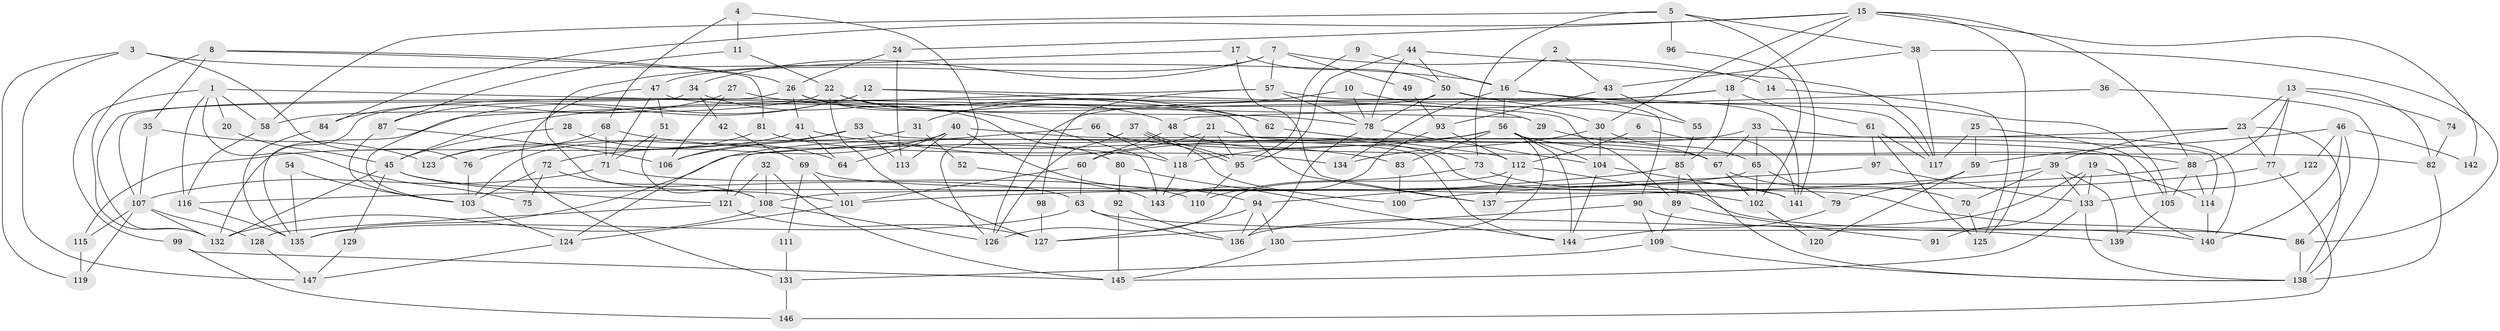 // Generated by graph-tools (version 1.1) at 2025/50/03/09/25 03:50:14]
// undirected, 147 vertices, 294 edges
graph export_dot {
graph [start="1"]
  node [color=gray90,style=filled];
  1;
  2;
  3;
  4;
  5;
  6;
  7;
  8;
  9;
  10;
  11;
  12;
  13;
  14;
  15;
  16;
  17;
  18;
  19;
  20;
  21;
  22;
  23;
  24;
  25;
  26;
  27;
  28;
  29;
  30;
  31;
  32;
  33;
  34;
  35;
  36;
  37;
  38;
  39;
  40;
  41;
  42;
  43;
  44;
  45;
  46;
  47;
  48;
  49;
  50;
  51;
  52;
  53;
  54;
  55;
  56;
  57;
  58;
  59;
  60;
  61;
  62;
  63;
  64;
  65;
  66;
  67;
  68;
  69;
  70;
  71;
  72;
  73;
  74;
  75;
  76;
  77;
  78;
  79;
  80;
  81;
  82;
  83;
  84;
  85;
  86;
  87;
  88;
  89;
  90;
  91;
  92;
  93;
  94;
  95;
  96;
  97;
  98;
  99;
  100;
  101;
  102;
  103;
  104;
  105;
  106;
  107;
  108;
  109;
  110;
  111;
  112;
  113;
  114;
  115;
  116;
  117;
  118;
  119;
  120;
  121;
  122;
  123;
  124;
  125;
  126;
  127;
  128;
  129;
  130;
  131;
  132;
  133;
  134;
  135;
  136;
  137;
  138;
  139;
  140;
  141;
  142;
  143;
  144;
  145;
  146;
  147;
  1 -- 58;
  1 -- 116;
  1 -- 20;
  1 -- 29;
  1 -- 75;
  1 -- 99;
  2 -- 43;
  2 -- 16;
  3 -- 76;
  3 -- 16;
  3 -- 119;
  3 -- 147;
  4 -- 68;
  4 -- 126;
  4 -- 11;
  5 -- 73;
  5 -- 141;
  5 -- 38;
  5 -- 58;
  5 -- 96;
  6 -- 141;
  6 -- 112;
  7 -- 47;
  7 -- 57;
  7 -- 14;
  7 -- 34;
  7 -- 49;
  8 -- 81;
  8 -- 26;
  8 -- 35;
  8 -- 132;
  9 -- 95;
  9 -- 16;
  10 -- 78;
  10 -- 30;
  10 -- 31;
  11 -- 87;
  11 -- 22;
  12 -- 89;
  12 -- 103;
  12 -- 62;
  12 -- 87;
  13 -- 77;
  13 -- 88;
  13 -- 23;
  13 -- 74;
  13 -- 82;
  14 -- 125;
  15 -- 24;
  15 -- 88;
  15 -- 18;
  15 -- 30;
  15 -- 84;
  15 -- 125;
  15 -- 142;
  16 -- 90;
  16 -- 105;
  16 -- 56;
  16 -- 134;
  17 -- 101;
  17 -- 50;
  17 -- 137;
  18 -- 126;
  18 -- 45;
  18 -- 61;
  18 -- 85;
  19 -- 133;
  19 -- 136;
  19 -- 91;
  19 -- 114;
  20 -- 45;
  21 -- 140;
  21 -- 95;
  21 -- 67;
  21 -- 106;
  21 -- 118;
  22 -- 58;
  22 -- 48;
  22 -- 78;
  22 -- 127;
  23 -- 121;
  23 -- 39;
  23 -- 77;
  23 -- 138;
  24 -- 113;
  24 -- 26;
  25 -- 59;
  25 -- 105;
  25 -- 117;
  26 -- 29;
  26 -- 107;
  26 -- 41;
  26 -- 143;
  27 -- 84;
  27 -- 62;
  27 -- 106;
  28 -- 64;
  28 -- 45;
  29 -- 67;
  30 -- 104;
  30 -- 65;
  30 -- 134;
  31 -- 103;
  31 -- 52;
  32 -- 145;
  32 -- 121;
  32 -- 108;
  33 -- 65;
  33 -- 67;
  33 -- 60;
  33 -- 114;
  33 -- 140;
  34 -- 132;
  34 -- 42;
  34 -- 80;
  35 -- 107;
  35 -- 123;
  36 -- 48;
  36 -- 138;
  37 -- 126;
  37 -- 95;
  37 -- 95;
  37 -- 100;
  38 -- 117;
  38 -- 43;
  38 -- 86;
  39 -- 101;
  39 -- 70;
  39 -- 133;
  39 -- 139;
  40 -- 94;
  40 -- 102;
  40 -- 64;
  40 -- 72;
  40 -- 113;
  41 -- 83;
  41 -- 64;
  41 -- 115;
  42 -- 69;
  43 -- 55;
  43 -- 93;
  44 -- 117;
  44 -- 50;
  44 -- 78;
  44 -- 95;
  45 -- 121;
  45 -- 63;
  45 -- 129;
  45 -- 132;
  46 -- 140;
  46 -- 86;
  46 -- 59;
  46 -- 122;
  46 -- 142;
  47 -- 51;
  47 -- 137;
  47 -- 71;
  47 -- 131;
  48 -- 60;
  48 -- 73;
  49 -- 93;
  50 -- 132;
  50 -- 78;
  50 -- 55;
  50 -- 117;
  51 -- 108;
  51 -- 71;
  52 -- 143;
  53 -- 106;
  53 -- 144;
  53 -- 76;
  53 -- 113;
  54 -- 135;
  54 -- 103;
  55 -- 85;
  56 -- 104;
  56 -- 83;
  56 -- 88;
  56 -- 118;
  56 -- 130;
  56 -- 135;
  56 -- 144;
  57 -- 135;
  57 -- 78;
  57 -- 98;
  57 -- 141;
  58 -- 116;
  59 -- 79;
  59 -- 120;
  60 -- 63;
  60 -- 101;
  61 -- 117;
  61 -- 97;
  61 -- 125;
  62 -- 112;
  63 -- 136;
  63 -- 86;
  63 -- 135;
  65 -- 108;
  65 -- 79;
  65 -- 102;
  66 -- 118;
  66 -- 82;
  66 -- 124;
  67 -- 70;
  67 -- 102;
  68 -- 71;
  68 -- 118;
  68 -- 123;
  69 -- 86;
  69 -- 101;
  69 -- 111;
  70 -- 125;
  71 -- 107;
  71 -- 110;
  72 -- 108;
  72 -- 75;
  72 -- 103;
  73 -- 110;
  73 -- 141;
  74 -- 82;
  76 -- 103;
  77 -- 137;
  77 -- 146;
  78 -- 104;
  78 -- 136;
  79 -- 144;
  80 -- 144;
  80 -- 92;
  81 -- 134;
  81 -- 123;
  82 -- 138;
  83 -- 100;
  84 -- 135;
  85 -- 138;
  85 -- 89;
  85 -- 94;
  86 -- 138;
  87 -- 106;
  87 -- 103;
  88 -- 114;
  88 -- 100;
  88 -- 105;
  89 -- 109;
  89 -- 91;
  90 -- 127;
  90 -- 109;
  90 -- 139;
  92 -- 136;
  92 -- 145;
  93 -- 143;
  93 -- 112;
  94 -- 130;
  94 -- 127;
  94 -- 136;
  95 -- 110;
  96 -- 102;
  97 -- 133;
  97 -- 116;
  98 -- 127;
  99 -- 145;
  99 -- 146;
  101 -- 124;
  102 -- 120;
  103 -- 124;
  104 -- 141;
  104 -- 144;
  105 -- 139;
  107 -- 119;
  107 -- 132;
  107 -- 115;
  107 -- 128;
  108 -- 132;
  108 -- 126;
  109 -- 138;
  109 -- 131;
  111 -- 131;
  112 -- 140;
  112 -- 126;
  112 -- 137;
  114 -- 140;
  115 -- 119;
  116 -- 135;
  118 -- 143;
  121 -- 128;
  121 -- 127;
  122 -- 133;
  124 -- 147;
  128 -- 147;
  129 -- 147;
  130 -- 145;
  131 -- 146;
  133 -- 138;
  133 -- 145;
}
